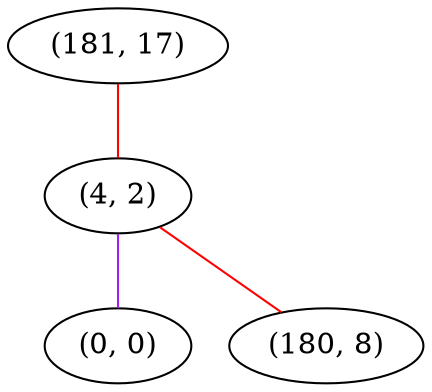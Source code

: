 graph "" {
"(181, 17)";
"(4, 2)";
"(0, 0)";
"(180, 8)";
"(181, 17)" -- "(4, 2)"  [color=red, key=0, weight=1];
"(4, 2)" -- "(0, 0)"  [color=purple, key=0, weight=4];
"(4, 2)" -- "(180, 8)"  [color=red, key=0, weight=1];
}
